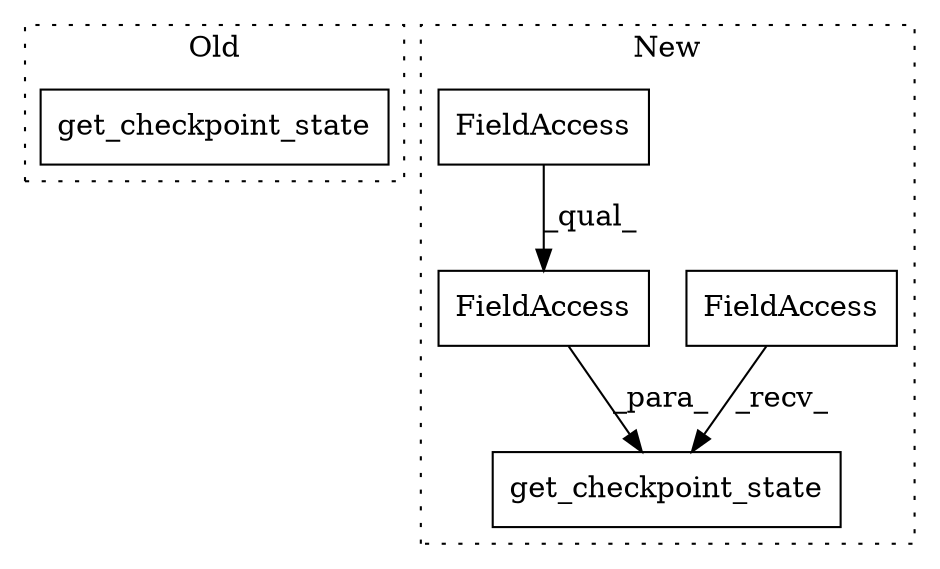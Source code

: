 digraph G {
subgraph cluster0 {
1 [label="get_checkpoint_state" a="32" s="6241" l="22" shape="box"];
label = "Old";
style="dotted";
}
subgraph cluster1 {
2 [label="get_checkpoint_state" a="32" s="6200,6242" l="21,1" shape="box"];
3 [label="FieldAccess" a="22" s="6221" l="21" shape="box"];
4 [label="FieldAccess" a="22" s="6183" l="16" shape="box"];
5 [label="FieldAccess" a="22" s="6221" l="14" shape="box"];
label = "New";
style="dotted";
}
3 -> 2 [label="_para_"];
4 -> 2 [label="_recv_"];
5 -> 3 [label="_qual_"];
}